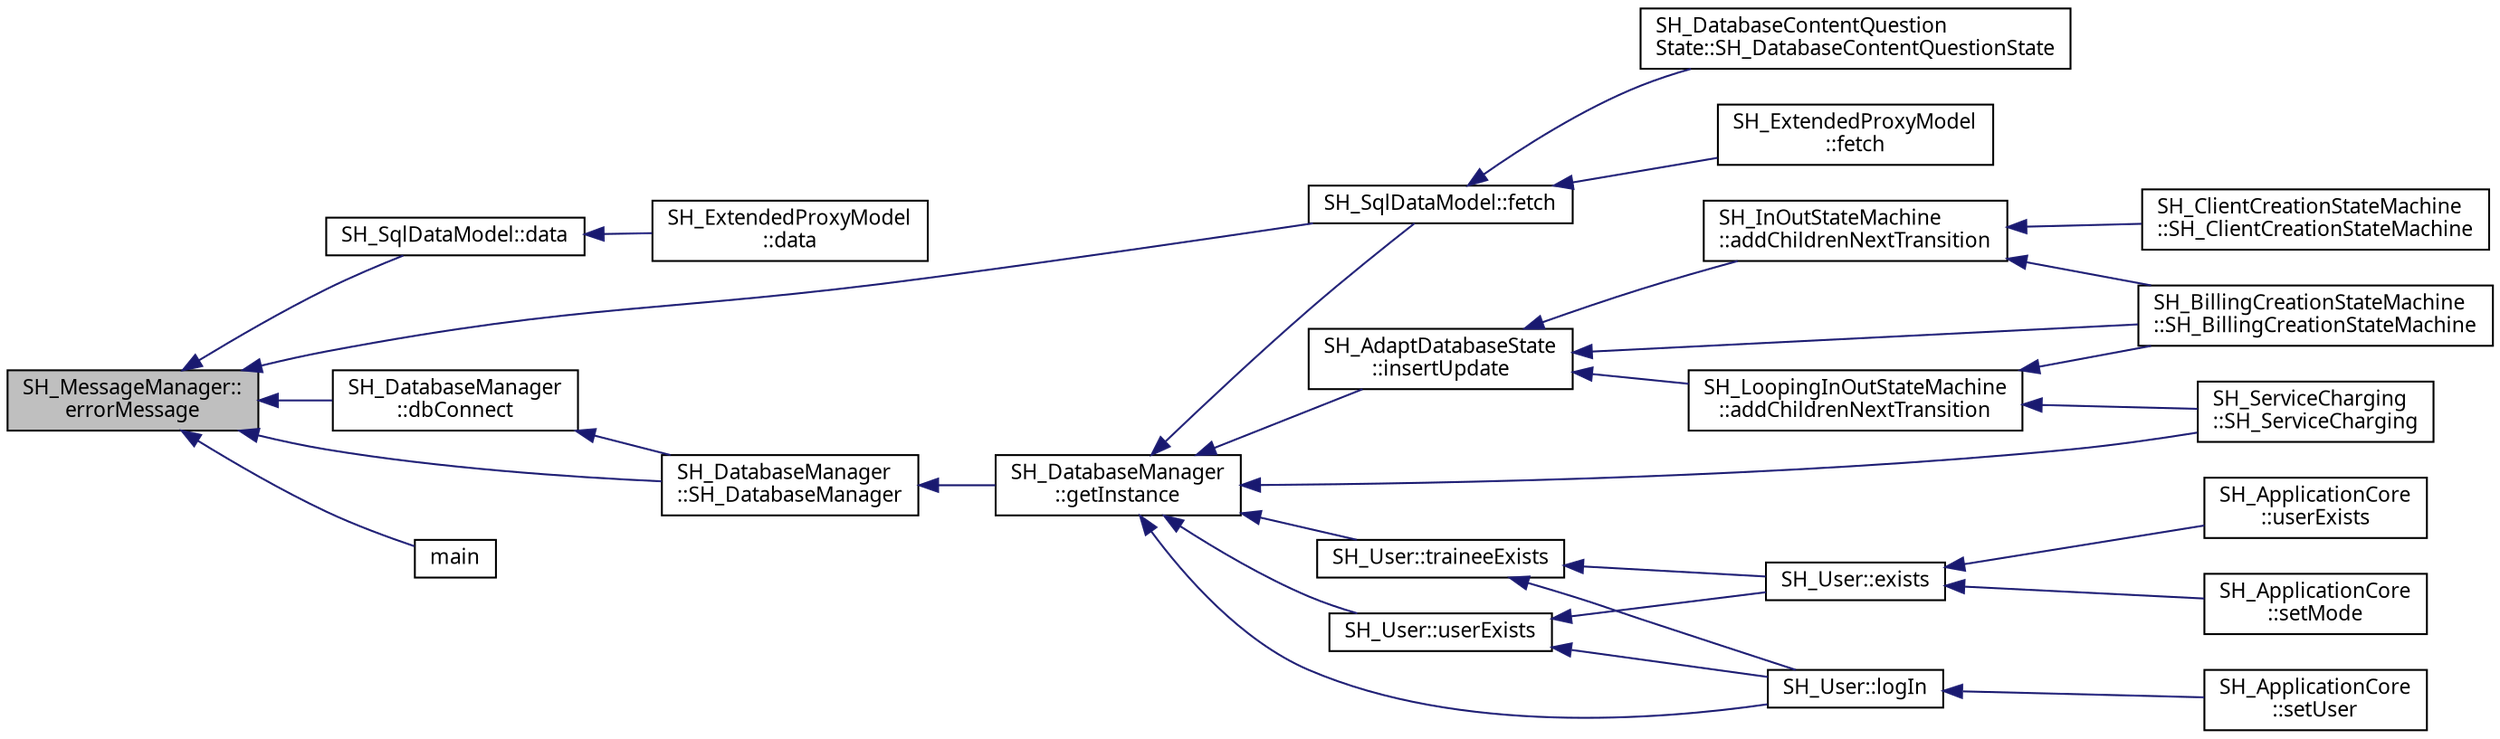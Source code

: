 digraph "SH_MessageManager::errorMessage"
{
 // INTERACTIVE_SVG=YES
  bgcolor="transparent";
  edge [fontname="Verdana",fontsize="11",labelfontname="Verdana",labelfontsize="11"];
  node [fontname="Verdana",fontsize="11",shape=record];
  rankdir="LR";
  Node1 [label="SH_MessageManager::\lerrorMessage",height=0.2,width=0.4,color="black", fillcolor="grey75", style="filled" fontcolor="black"];
  Node1 -> Node2 [dir="back",color="midnightblue",fontsize="11",style="solid",fontname="Verdana"];
  Node2 [label="SH_SqlDataModel::data",height=0.2,width=0.4,color="black",URL="$classSH__SqlDataModel.html#aa4664329d52c2d2cba2bacc42fa1a564"];
  Node2 -> Node3 [dir="back",color="midnightblue",fontsize="11",style="solid",fontname="Verdana"];
  Node3 [label="SH_ExtendedProxyModel\l::data",height=0.2,width=0.4,color="black",URL="$classSH__ExtendedProxyModel.html#afbc947efbe1107fc5bf8926c52902a1c"];
  Node1 -> Node4 [dir="back",color="midnightblue",fontsize="11",style="solid",fontname="Verdana"];
  Node4 [label="SH_DatabaseManager\l::dbConnect",height=0.2,width=0.4,color="black",URL="$classSH__DatabaseManager.html#ab634ce39ef483e7ad2fe08d4b8ba74f7"];
  Node4 -> Node5 [dir="back",color="midnightblue",fontsize="11",style="solid",fontname="Verdana"];
  Node5 [label="SH_DatabaseManager\l::SH_DatabaseManager",height=0.2,width=0.4,color="black",URL="$classSH__DatabaseManager.html#a7b5d0e372c153eb59cdab98588994904"];
  Node5 -> Node6 [dir="back",color="midnightblue",fontsize="11",style="solid",fontname="Verdana"];
  Node6 [label="SH_DatabaseManager\l::getInstance",height=0.2,width=0.4,color="black",URL="$classSH__DatabaseManager.html#a31198eb4de0f8b18e3fa0eed09f24d19"];
  Node6 -> Node7 [dir="back",color="midnightblue",fontsize="11",style="solid",fontname="Verdana"];
  Node7 [label="SH_SqlDataModel::fetch",height=0.2,width=0.4,color="black",URL="$classSH__SqlDataModel.html#ab6c206088250a66ddc8cb8d33a38e421"];
  Node7 -> Node8 [dir="back",color="midnightblue",fontsize="11",style="solid",fontname="Verdana"];
  Node8 [label="SH_DatabaseContentQuestion\lState::SH_DatabaseContentQuestionState",height=0.2,width=0.4,color="black",URL="$classSH__DatabaseContentQuestionState.html#ab26490ea519262a8f9ca72c000bf7313"];
  Node7 -> Node9 [dir="back",color="midnightblue",fontsize="11",style="solid",fontname="Verdana"];
  Node9 [label="SH_ExtendedProxyModel\l::fetch",height=0.2,width=0.4,color="black",URL="$classSH__ExtendedProxyModel.html#a1df5323af8d29e81f22a7118227eeeb8"];
  Node6 -> Node10 [dir="back",color="midnightblue",fontsize="11",style="solid",fontname="Verdana"];
  Node10 [label="SH_AdaptDatabaseState\l::insertUpdate",height=0.2,width=0.4,color="black",URL="$classSH__AdaptDatabaseState.html#a037db544ea05f42d21fcbdda758839fe",tooltip="Enregistre dans la base de données les valeurs données. "];
  Node10 -> Node11 [dir="back",color="midnightblue",fontsize="11",style="solid",fontname="Verdana"];
  Node11 [label="SH_LoopingInOutStateMachine\l::addChildrenNextTransition",height=0.2,width=0.4,color="black",URL="$classSH__LoopingInOutStateMachine.html#abfae9f47019379f270496de46845c729"];
  Node11 -> Node12 [dir="back",color="midnightblue",fontsize="11",style="solid",fontname="Verdana"];
  Node12 [label="SH_BillingCreationStateMachine\l::SH_BillingCreationStateMachine",height=0.2,width=0.4,color="black",URL="$classSH__BillingCreationStateMachine.html#ad62b77fa4aeafe200056ff3974562f83",tooltip="SH_BillingCreationStateMachine. "];
  Node11 -> Node13 [dir="back",color="midnightblue",fontsize="11",style="solid",fontname="Verdana"];
  Node13 [label="SH_ServiceCharging\l::SH_ServiceCharging",height=0.2,width=0.4,color="black",URL="$classSH__ServiceCharging.html#afa5273d046049b1c2b020a6a19a8290b",tooltip="SH_ServiceCharging. "];
  Node10 -> Node14 [dir="back",color="midnightblue",fontsize="11",style="solid",fontname="Verdana"];
  Node14 [label="SH_InOutStateMachine\l::addChildrenNextTransition",height=0.2,width=0.4,color="black",URL="$classSH__InOutStateMachine.html#aa78420f8778d7777809aad77eb8473b4"];
  Node14 -> Node12 [dir="back",color="midnightblue",fontsize="11",style="solid",fontname="Verdana"];
  Node14 -> Node15 [dir="back",color="midnightblue",fontsize="11",style="solid",fontname="Verdana"];
  Node15 [label="SH_ClientCreationStateMachine\l::SH_ClientCreationStateMachine",height=0.2,width=0.4,color="black",URL="$classSH__ClientCreationStateMachine.html#a0b406b0f404c0fd33bf35be8ce0cc811"];
  Node10 -> Node12 [dir="back",color="midnightblue",fontsize="11",style="solid",fontname="Verdana"];
  Node6 -> Node16 [dir="back",color="midnightblue",fontsize="11",style="solid",fontname="Verdana"];
  Node16 [label="SH_User::logIn",height=0.2,width=0.4,color="black",URL="$classSH__User.html#a98e3e3ca706a6988e6d7af23ce8bb82a"];
  Node16 -> Node17 [dir="back",color="midnightblue",fontsize="11",style="solid",fontname="Verdana"];
  Node17 [label="SH_ApplicationCore\l::setUser",height=0.2,width=0.4,color="black",URL="$classSH__ApplicationCore.html#a2dd5c029a2ea348f1dfd0a60dea476e4",tooltip="Modifie l&#39;utilisateur actuel. "];
  Node6 -> Node13 [dir="back",color="midnightblue",fontsize="11",style="solid",fontname="Verdana"];
  Node6 -> Node18 [dir="back",color="midnightblue",fontsize="11",style="solid",fontname="Verdana"];
  Node18 [label="SH_User::traineeExists",height=0.2,width=0.4,color="black",URL="$classSH__User.html#adfc35c967cb405f4a14886676612fbb7"];
  Node18 -> Node16 [dir="back",color="midnightblue",fontsize="11",style="solid",fontname="Verdana"];
  Node18 -> Node19 [dir="back",color="midnightblue",fontsize="11",style="solid",fontname="Verdana"];
  Node19 [label="SH_User::exists",height=0.2,width=0.4,color="black",URL="$classSH__User.html#aeefcf386df717163d07e17c48205814b"];
  Node19 -> Node20 [dir="back",color="midnightblue",fontsize="11",style="solid",fontname="Verdana"];
  Node20 [label="SH_ApplicationCore\l::setMode",height=0.2,width=0.4,color="black",URL="$classSH__ApplicationCore.html#a2bfe19528b27831332559d5d2cd24d25",tooltip="Modifie le mode dans lequel se trouve l&#39;application. "];
  Node19 -> Node21 [dir="back",color="midnightblue",fontsize="11",style="solid",fontname="Verdana"];
  Node21 [label="SH_ApplicationCore\l::userExists",height=0.2,width=0.4,color="black",URL="$classSH__ApplicationCore.html#a63afe07c7ef380f8709854aba85fdb9e",tooltip="Vérifie s&#39;il existe un utilisateur avec le pseudo fourni. "];
  Node6 -> Node22 [dir="back",color="midnightblue",fontsize="11",style="solid",fontname="Verdana"];
  Node22 [label="SH_User::userExists",height=0.2,width=0.4,color="black",URL="$classSH__User.html#a64161b35866b1c635d5f4214095a2b1e"];
  Node22 -> Node16 [dir="back",color="midnightblue",fontsize="11",style="solid",fontname="Verdana"];
  Node22 -> Node19 [dir="back",color="midnightblue",fontsize="11",style="solid",fontname="Verdana"];
  Node1 -> Node7 [dir="back",color="midnightblue",fontsize="11",style="solid",fontname="Verdana"];
  Node1 -> Node23 [dir="back",color="midnightblue",fontsize="11",style="solid",fontname="Verdana"];
  Node23 [label="main",height=0.2,width=0.4,color="black",URL="$main_8cpp.html#a3c04138a5bfe5d72780bb7e82a18e627"];
  Node1 -> Node5 [dir="back",color="midnightblue",fontsize="11",style="solid",fontname="Verdana"];
}
